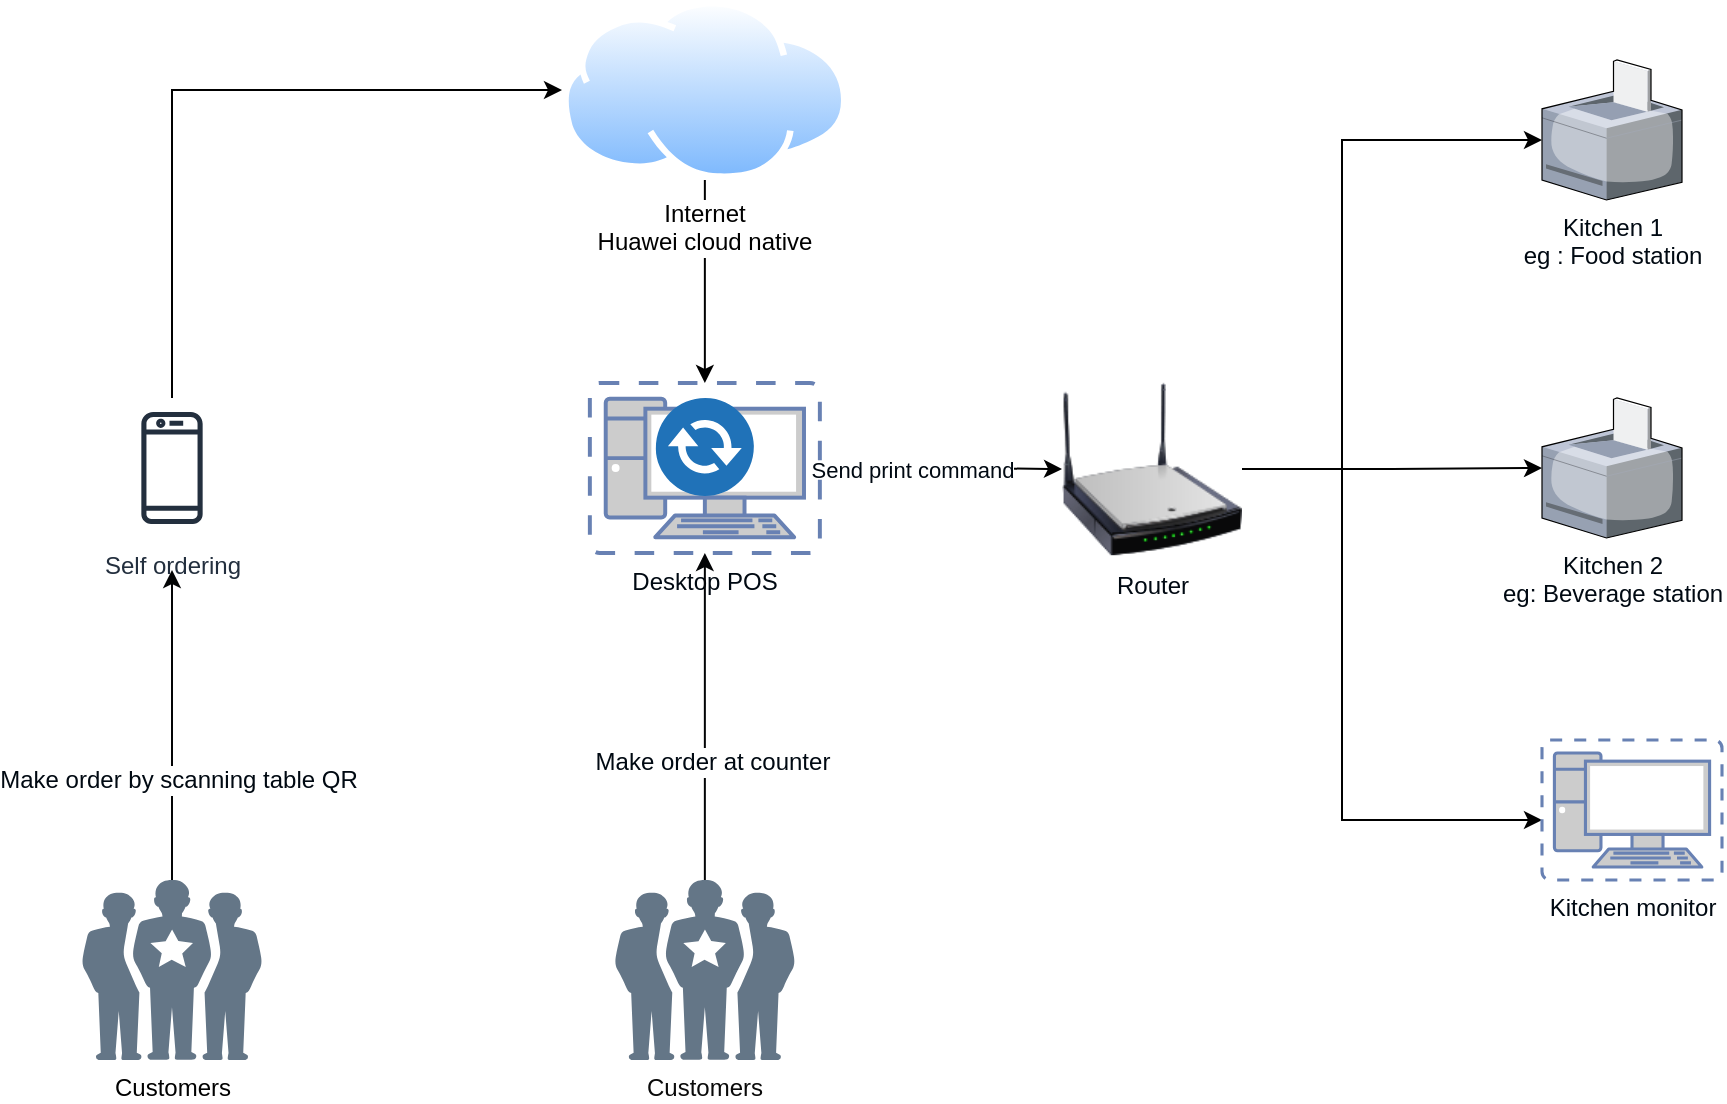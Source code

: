 <mxfile version="20.2.3" type="github">
  <diagram id="Gj9ap1B54_YSofqALJSN" name="Page-1">
    <mxGraphModel dx="946" dy="593" grid="1" gridSize="10" guides="1" tooltips="1" connect="1" arrows="1" fold="1" page="1" pageScale="1" pageWidth="1169" pageHeight="827" math="0" shadow="0">
      <root>
        <mxCell id="0" />
        <mxCell id="1" parent="0" />
        <mxCell id="Sw-rf_Q4OlVgCwIyW0Pj-6" style="edgeStyle=orthogonalEdgeStyle;rounded=0;orthogonalLoop=1;jettySize=auto;html=1;entryX=0;entryY=0.5;entryDx=0;entryDy=0;" parent="1" source="Sw-rf_Q4OlVgCwIyW0Pj-4" target="Sw-rf_Q4OlVgCwIyW0Pj-5" edge="1">
          <mxGeometry relative="1" as="geometry">
            <Array as="points">
              <mxPoint x="175" y="195" />
            </Array>
          </mxGeometry>
        </mxCell>
        <mxCell id="Sw-rf_Q4OlVgCwIyW0Pj-4" value="Self ordering&lt;br&gt;" style="sketch=0;outlineConnect=0;fontColor=#232F3E;gradientColor=none;strokeColor=#232F3E;fillColor=#ffffff;dashed=0;verticalLabelPosition=bottom;verticalAlign=top;align=center;html=1;fontSize=12;fontStyle=0;aspect=fixed;shape=mxgraph.aws4.resourceIcon;resIcon=mxgraph.aws4.mobile_client;" parent="1" vertex="1">
          <mxGeometry x="140" y="349" width="70" height="70" as="geometry" />
        </mxCell>
        <mxCell id="Sw-rf_Q4OlVgCwIyW0Pj-8" style="edgeStyle=orthogonalEdgeStyle;rounded=0;orthogonalLoop=1;jettySize=auto;html=1;exitX=0.5;exitY=1;exitDx=0;exitDy=0;" parent="1" source="Sw-rf_Q4OlVgCwIyW0Pj-5" target="Sw-rf_Q4OlVgCwIyW0Pj-7" edge="1">
          <mxGeometry relative="1" as="geometry" />
        </mxCell>
        <mxCell id="Sw-rf_Q4OlVgCwIyW0Pj-5" value="Internet&lt;br&gt;Huawei cloud native" style="aspect=fixed;perimeter=ellipsePerimeter;html=1;align=center;shadow=0;dashed=0;spacingTop=3;image;image=img/lib/active_directory/internet_cloud.svg;" parent="1" vertex="1">
          <mxGeometry x="370" y="150" width="142.86" height="90" as="geometry" />
        </mxCell>
        <mxCell id="Sw-rf_Q4OlVgCwIyW0Pj-17" style="edgeStyle=orthogonalEdgeStyle;rounded=0;orthogonalLoop=1;jettySize=auto;html=1;exitX=1;exitY=0.5;exitDx=0;exitDy=0;exitPerimeter=0;entryX=0;entryY=0.5;entryDx=0;entryDy=0;fontColor=#000912;" parent="1" source="Sw-rf_Q4OlVgCwIyW0Pj-7" target="Sw-rf_Q4OlVgCwIyW0Pj-16" edge="1">
          <mxGeometry relative="1" as="geometry" />
        </mxCell>
        <mxCell id="Sw-rf_Q4OlVgCwIyW0Pj-23" value="Send print command" style="edgeLabel;html=1;align=center;verticalAlign=middle;resizable=0;points=[];fontColor=#000912;" parent="Sw-rf_Q4OlVgCwIyW0Pj-17" vertex="1" connectable="0">
          <mxGeometry x="-0.242" y="-1" relative="1" as="geometry">
            <mxPoint as="offset" />
          </mxGeometry>
        </mxCell>
        <mxCell id="Sw-rf_Q4OlVgCwIyW0Pj-7" value="Desktop POS" style="fontColor=#000912;verticalAlign=top;verticalLabelPosition=bottom;labelPosition=center;align=center;html=1;outlineConnect=0;fillColor=#CCCCCC;strokeColor=#6881B3;gradientColor=none;gradientDirection=north;strokeWidth=2;shape=mxgraph.networks.virtual_pc;" parent="1" vertex="1">
          <mxGeometry x="383.93" y="341.5" width="115" height="85" as="geometry" />
        </mxCell>
        <mxCell id="Sw-rf_Q4OlVgCwIyW0Pj-9" value="Kitchen 1&lt;br&gt;eg : Food station" style="verticalLabelPosition=bottom;sketch=0;aspect=fixed;html=1;verticalAlign=top;strokeColor=none;align=center;outlineConnect=0;shape=mxgraph.citrix.printer;fontColor=#000912;" parent="1" vertex="1">
          <mxGeometry x="860" y="180" width="70" height="70" as="geometry" />
        </mxCell>
        <mxCell id="Sw-rf_Q4OlVgCwIyW0Pj-10" value="Kitchen 2&lt;br&gt;eg: Beverage station" style="verticalLabelPosition=bottom;sketch=0;aspect=fixed;html=1;verticalAlign=top;strokeColor=none;align=center;outlineConnect=0;shape=mxgraph.citrix.printer;fontColor=#000912;" parent="1" vertex="1">
          <mxGeometry x="860" y="349" width="70" height="70" as="geometry" />
        </mxCell>
        <mxCell id="Sw-rf_Q4OlVgCwIyW0Pj-28" value="" style="edgeStyle=orthogonalEdgeStyle;rounded=0;orthogonalLoop=1;jettySize=auto;html=1;fontColor=#000912;strokeColor=#030405;fontSize=12;" parent="1" source="Sw-rf_Q4OlVgCwIyW0Pj-15" edge="1">
          <mxGeometry relative="1" as="geometry">
            <mxPoint x="175" y="435" as="targetPoint" />
          </mxGeometry>
        </mxCell>
        <mxCell id="Sw-rf_Q4OlVgCwIyW0Pj-32" value="Make order by scanning table QR" style="edgeLabel;html=1;align=center;verticalAlign=middle;resizable=0;points=[];fontColor=#000912;fontSize=12;" parent="Sw-rf_Q4OlVgCwIyW0Pj-28" vertex="1" connectable="0">
          <mxGeometry x="-0.353" y="-3" relative="1" as="geometry">
            <mxPoint as="offset" />
          </mxGeometry>
        </mxCell>
        <mxCell id="Sw-rf_Q4OlVgCwIyW0Pj-15" value="Customers" style="verticalLabelPosition=bottom;sketch=0;html=1;verticalAlign=top;pointerEvents=1;align=center;shape=mxgraph.cisco_safe.people_places_things_icons.icon1;fillColor=#647687;strokeColor=#314354;fontColor=#000000;" parent="1" vertex="1">
          <mxGeometry x="130" y="590" width="90" height="90" as="geometry" />
        </mxCell>
        <mxCell id="Sw-rf_Q4OlVgCwIyW0Pj-20" style="edgeStyle=orthogonalEdgeStyle;rounded=0;orthogonalLoop=1;jettySize=auto;html=1;exitX=1;exitY=0.5;exitDx=0;exitDy=0;fontColor=#000912;" parent="1" source="Sw-rf_Q4OlVgCwIyW0Pj-16" target="Sw-rf_Q4OlVgCwIyW0Pj-10" edge="1">
          <mxGeometry relative="1" as="geometry" />
        </mxCell>
        <mxCell id="Sw-rf_Q4OlVgCwIyW0Pj-21" style="edgeStyle=orthogonalEdgeStyle;rounded=0;orthogonalLoop=1;jettySize=auto;html=1;exitX=1;exitY=0.5;exitDx=0;exitDy=0;fontColor=#000912;" parent="1" source="Sw-rf_Q4OlVgCwIyW0Pj-16" target="Sw-rf_Q4OlVgCwIyW0Pj-9" edge="1">
          <mxGeometry relative="1" as="geometry">
            <Array as="points">
              <mxPoint x="760" y="385" />
              <mxPoint x="760" y="220" />
            </Array>
          </mxGeometry>
        </mxCell>
        <mxCell id="FFr8ALm9LB4i0P-OEjFf-3" style="edgeStyle=orthogonalEdgeStyle;rounded=0;orthogonalLoop=1;jettySize=auto;html=1;exitX=1;exitY=0.5;exitDx=0;exitDy=0;" edge="1" parent="1" source="Sw-rf_Q4OlVgCwIyW0Pj-16" target="FFr8ALm9LB4i0P-OEjFf-2">
          <mxGeometry relative="1" as="geometry">
            <Array as="points">
              <mxPoint x="760" y="385" />
              <mxPoint x="760" y="560" />
            </Array>
          </mxGeometry>
        </mxCell>
        <mxCell id="Sw-rf_Q4OlVgCwIyW0Pj-16" value="Router" style="image;html=1;image=img/lib/clip_art/networking/Wireless_Router_N_128x128.png;fontColor=#000912;" parent="1" vertex="1">
          <mxGeometry x="620" y="340" width="90" height="89" as="geometry" />
        </mxCell>
        <mxCell id="Sw-rf_Q4OlVgCwIyW0Pj-24" value="" style="sketch=0;pointerEvents=1;shadow=0;dashed=0;html=1;strokeColor=none;fillColor=#505050;labelPosition=center;verticalLabelPosition=bottom;verticalAlign=top;outlineConnect=0;align=center;shape=mxgraph.office.communications.exchange_active_sync;fillColor=#2072B8;fontColor=#000912;" parent="1" vertex="1">
          <mxGeometry x="416.93" y="349" width="49" height="49" as="geometry" />
        </mxCell>
        <mxCell id="Sw-rf_Q4OlVgCwIyW0Pj-31" value="" style="edgeStyle=orthogonalEdgeStyle;rounded=0;orthogonalLoop=1;jettySize=auto;html=1;fontColor=#000912;strokeColor=#030405;entryX=0.5;entryY=1;entryDx=0;entryDy=0;entryPerimeter=0;" parent="1" source="Sw-rf_Q4OlVgCwIyW0Pj-29" target="Sw-rf_Q4OlVgCwIyW0Pj-7" edge="1">
          <mxGeometry relative="1" as="geometry">
            <mxPoint x="441.43" y="465" as="targetPoint" />
          </mxGeometry>
        </mxCell>
        <mxCell id="Sw-rf_Q4OlVgCwIyW0Pj-33" value="Make order at counter" style="edgeLabel;html=1;align=center;verticalAlign=middle;resizable=0;points=[];fontColor=#000912;fontSize=12;" parent="Sw-rf_Q4OlVgCwIyW0Pj-31" vertex="1" connectable="0">
          <mxGeometry x="-0.278" y="-3" relative="1" as="geometry">
            <mxPoint as="offset" />
          </mxGeometry>
        </mxCell>
        <mxCell id="Sw-rf_Q4OlVgCwIyW0Pj-29" value="Customers" style="verticalLabelPosition=bottom;sketch=0;html=1;verticalAlign=top;pointerEvents=1;align=center;shape=mxgraph.cisco_safe.people_places_things_icons.icon1;fillColor=#647687;strokeColor=#314354;fontColor=#0A0A0A;" parent="1" vertex="1">
          <mxGeometry x="396.43" y="590" width="90" height="90" as="geometry" />
        </mxCell>
        <mxCell id="FFr8ALm9LB4i0P-OEjFf-2" value="Kitchen monitor" style="fontColor=#000912;verticalAlign=top;verticalLabelPosition=bottom;labelPosition=center;align=center;html=1;outlineConnect=0;fillColor=#CCCCCC;strokeColor=#6881B3;gradientColor=none;gradientDirection=north;strokeWidth=2;shape=mxgraph.networks.virtual_pc;" vertex="1" parent="1">
          <mxGeometry x="860" y="520" width="90" height="70" as="geometry" />
        </mxCell>
      </root>
    </mxGraphModel>
  </diagram>
</mxfile>

